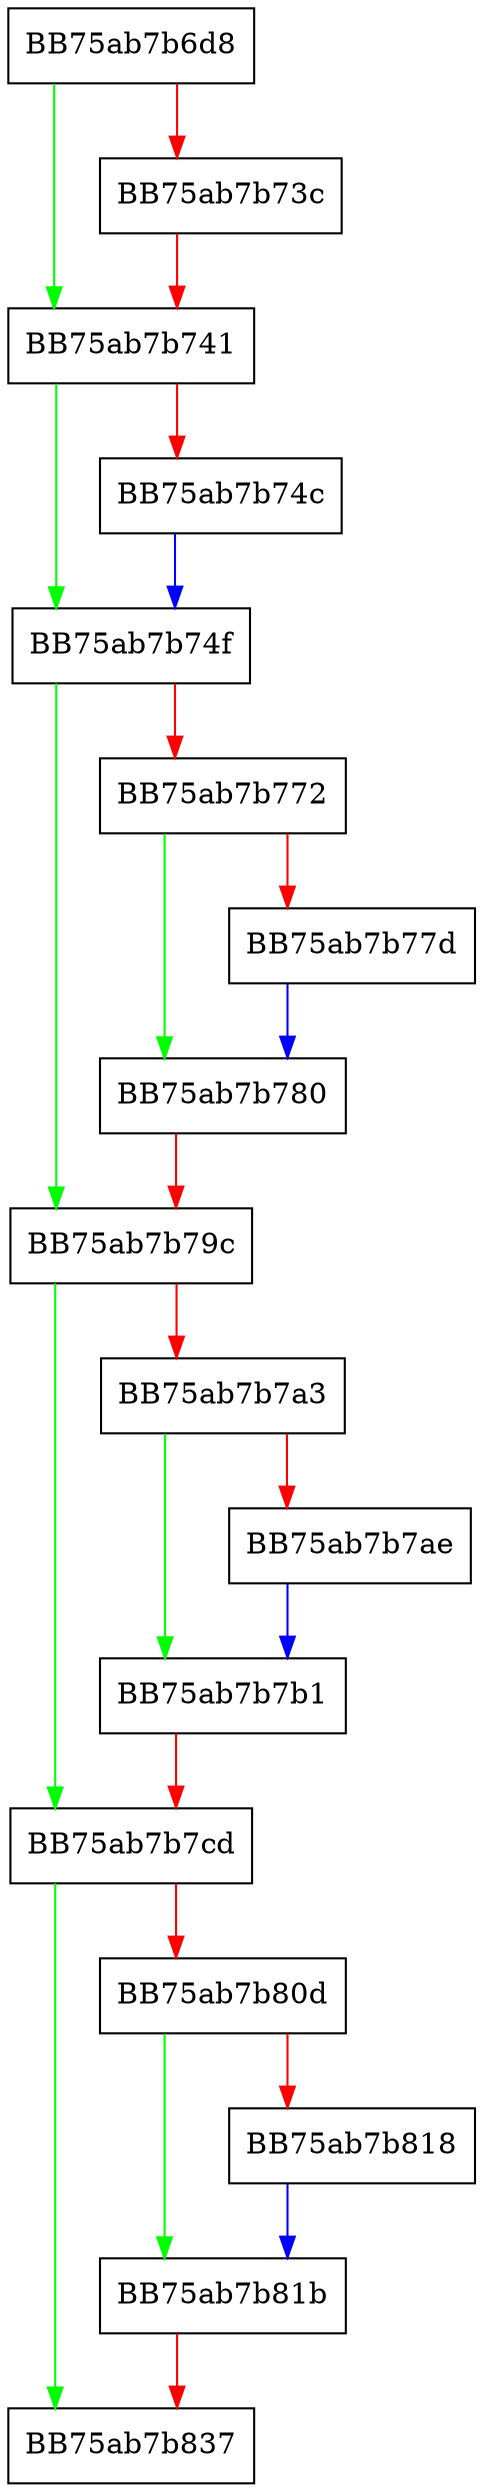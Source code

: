 digraph ToValueMap {
  node [shape="box"];
  graph [splines=ortho];
  BB75ab7b6d8 -> BB75ab7b741 [color="green"];
  BB75ab7b6d8 -> BB75ab7b73c [color="red"];
  BB75ab7b73c -> BB75ab7b741 [color="red"];
  BB75ab7b741 -> BB75ab7b74f [color="green"];
  BB75ab7b741 -> BB75ab7b74c [color="red"];
  BB75ab7b74c -> BB75ab7b74f [color="blue"];
  BB75ab7b74f -> BB75ab7b79c [color="green"];
  BB75ab7b74f -> BB75ab7b772 [color="red"];
  BB75ab7b772 -> BB75ab7b780 [color="green"];
  BB75ab7b772 -> BB75ab7b77d [color="red"];
  BB75ab7b77d -> BB75ab7b780 [color="blue"];
  BB75ab7b780 -> BB75ab7b79c [color="red"];
  BB75ab7b79c -> BB75ab7b7cd [color="green"];
  BB75ab7b79c -> BB75ab7b7a3 [color="red"];
  BB75ab7b7a3 -> BB75ab7b7b1 [color="green"];
  BB75ab7b7a3 -> BB75ab7b7ae [color="red"];
  BB75ab7b7ae -> BB75ab7b7b1 [color="blue"];
  BB75ab7b7b1 -> BB75ab7b7cd [color="red"];
  BB75ab7b7cd -> BB75ab7b837 [color="green"];
  BB75ab7b7cd -> BB75ab7b80d [color="red"];
  BB75ab7b80d -> BB75ab7b81b [color="green"];
  BB75ab7b80d -> BB75ab7b818 [color="red"];
  BB75ab7b818 -> BB75ab7b81b [color="blue"];
  BB75ab7b81b -> BB75ab7b837 [color="red"];
}